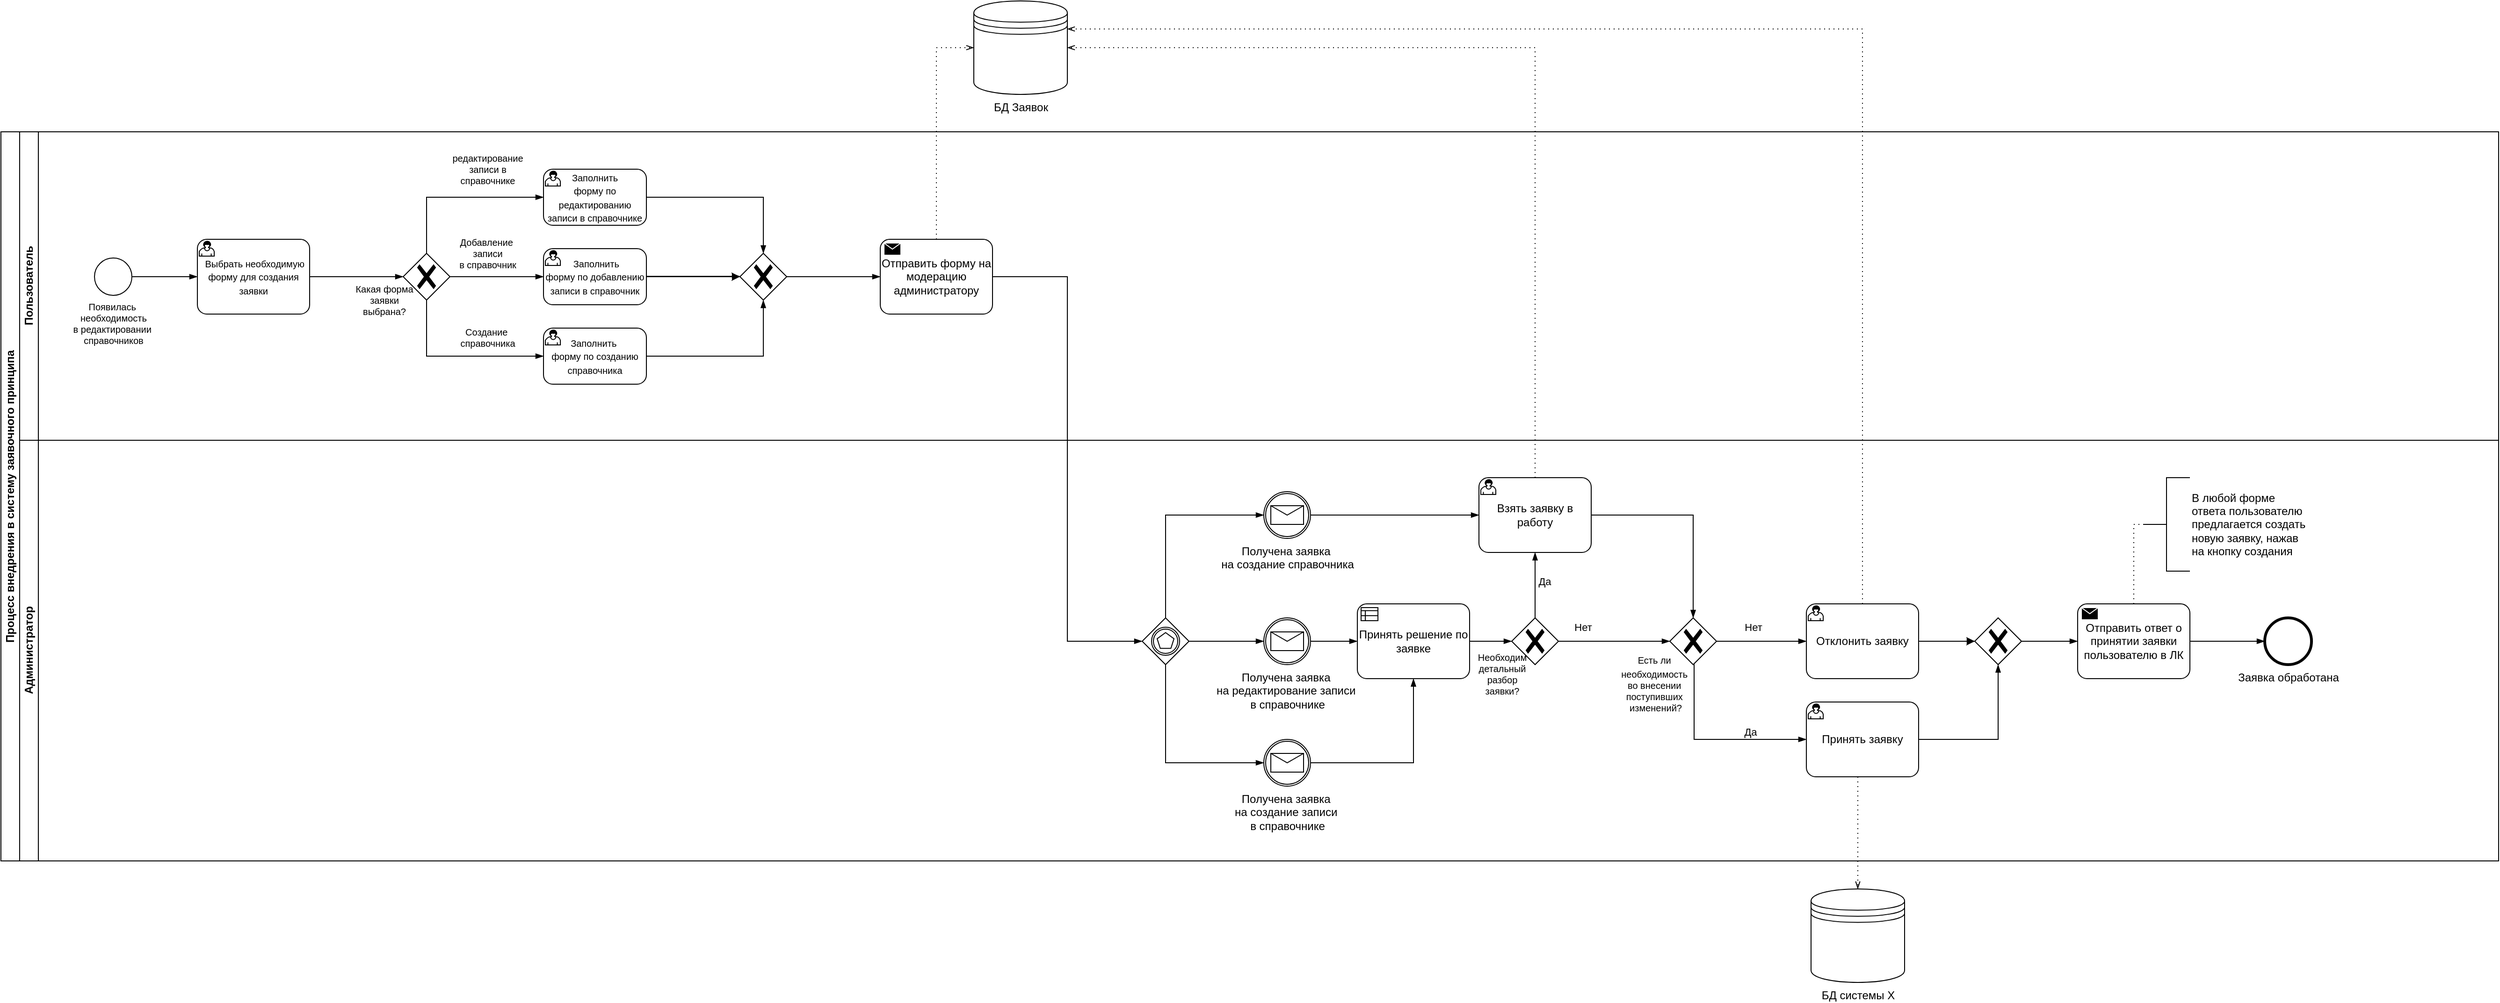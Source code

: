 <mxfile version="24.7.12">
  <diagram name="Страница — 1" id="1qv4vFxmNp9FjW8guF_z">
    <mxGraphModel dx="1481" dy="1618" grid="1" gridSize="10" guides="1" tooltips="1" connect="1" arrows="1" fold="1" page="1" pageScale="1" pageWidth="1169" pageHeight="827" math="0" shadow="0">
      <root>
        <mxCell id="0" />
        <mxCell id="1" parent="0" />
        <mxCell id="p0GBYBw1AZXwjJskAA-A-25" value="Процесс внедрения в систему заявочного принципа" style="swimlane;html=1;childLayout=stackLayout;resizeParent=1;resizeParentMax=0;horizontal=0;startSize=20;horizontalStack=0;whiteSpace=wrap;" parent="1" vertex="1">
          <mxGeometry x="20" y="30" width="2670" height="780" as="geometry" />
        </mxCell>
        <mxCell id="p0GBYBw1AZXwjJskAA-A-26" value="Пользователь" style="swimlane;html=1;startSize=20;horizontal=0;" parent="p0GBYBw1AZXwjJskAA-A-25" vertex="1">
          <mxGeometry x="20" width="2650" height="330" as="geometry" />
        </mxCell>
        <mxCell id="p0GBYBw1AZXwjJskAA-A-30" value="&lt;font style=&quot;font-size: 10px;&quot;&gt;Появилась&amp;nbsp;&lt;/font&gt;&lt;div style=&quot;font-size: 10px;&quot;&gt;&lt;font style=&quot;font-size: 10px;&quot;&gt;необходимость&lt;br style=&quot;font-size: 10px;&quot;&gt;в редактировании&amp;nbsp;&lt;/font&gt;&lt;/div&gt;&lt;div style=&quot;font-size: 10px;&quot;&gt;&lt;font style=&quot;font-size: 10px;&quot;&gt;справочников&lt;/font&gt;&lt;/div&gt;" style="points=[[0.145,0.145,0],[0.5,0,0],[0.855,0.145,0],[1,0.5,0],[0.855,0.855,0],[0.5,1,0],[0.145,0.855,0],[0,0.5,0]];shape=mxgraph.bpmn.event;html=1;verticalLabelPosition=bottom;labelBackgroundColor=#ffffff;verticalAlign=top;align=center;perimeter=ellipsePerimeter;outlineConnect=0;aspect=fixed;outline=standard;symbol=general;fontSize=10;" parent="p0GBYBw1AZXwjJskAA-A-26" vertex="1">
          <mxGeometry x="80" y="135" width="40" height="40" as="geometry" />
        </mxCell>
        <mxCell id="p0GBYBw1AZXwjJskAA-A-43" value="" style="edgeStyle=elbowEdgeStyle;fontSize=12;html=1;endArrow=blockThin;endFill=1;rounded=0;exitX=1;exitY=0.5;exitDx=0;exitDy=0;exitPerimeter=0;entryX=0;entryY=0.5;entryDx=0;entryDy=0;entryPerimeter=0;" parent="p0GBYBw1AZXwjJskAA-A-26" source="p0GBYBw1AZXwjJskAA-A-30" target="p0GBYBw1AZXwjJskAA-A-64" edge="1">
          <mxGeometry width="160" relative="1" as="geometry">
            <mxPoint x="170" y="170" as="sourcePoint" />
            <mxPoint x="190" y="155" as="targetPoint" />
          </mxGeometry>
        </mxCell>
        <mxCell id="p0GBYBw1AZXwjJskAA-A-44" value="" style="points=[[0.25,0.25,0],[0.5,0,0],[0.75,0.25,0],[1,0.5,0],[0.75,0.75,0],[0.5,1,0],[0.25,0.75,0],[0,0.5,0]];shape=mxgraph.bpmn.gateway2;html=1;verticalLabelPosition=bottom;labelBackgroundColor=#ffffff;verticalAlign=top;align=center;perimeter=rhombusPerimeter;outlineConnect=0;outline=none;symbol=none;gwType=exclusive;" parent="p0GBYBw1AZXwjJskAA-A-26" vertex="1">
          <mxGeometry x="410" y="130" width="50" height="50" as="geometry" />
        </mxCell>
        <mxCell id="p0GBYBw1AZXwjJskAA-A-45" value="" style="edgeStyle=elbowEdgeStyle;fontSize=12;html=1;endArrow=blockThin;endFill=1;rounded=0;exitX=1;exitY=0.5;exitDx=0;exitDy=0;exitPerimeter=0;entryX=0;entryY=0.5;entryDx=0;entryDy=0;entryPerimeter=0;" parent="p0GBYBw1AZXwjJskAA-A-26" source="p0GBYBw1AZXwjJskAA-A-64" target="p0GBYBw1AZXwjJskAA-A-44" edge="1">
          <mxGeometry width="160" relative="1" as="geometry">
            <mxPoint x="310" y="155" as="sourcePoint" />
            <mxPoint x="500" y="170" as="targetPoint" />
          </mxGeometry>
        </mxCell>
        <mxCell id="p0GBYBw1AZXwjJskAA-A-51" value="" style="edgeStyle=elbowEdgeStyle;fontSize=12;html=1;endArrow=blockThin;endFill=1;rounded=0;exitX=0.5;exitY=0;exitDx=0;exitDy=0;exitPerimeter=0;entryX=0;entryY=0.5;entryDx=0;entryDy=0;entryPerimeter=0;fillColor=#f5f5f5;strokeColor=#000000;" parent="p0GBYBw1AZXwjJskAA-A-26" source="p0GBYBw1AZXwjJskAA-A-44" edge="1">
          <mxGeometry width="160" relative="1" as="geometry">
            <mxPoint x="450" y="115" as="sourcePoint" />
            <mxPoint x="560" y="70" as="targetPoint" />
            <Array as="points">
              <mxPoint x="435" y="100" />
            </Array>
          </mxGeometry>
        </mxCell>
        <mxCell id="p0GBYBw1AZXwjJskAA-A-54" value="&lt;font style=&quot;font-size: 10px;&quot;&gt;редактирование&lt;/font&gt;&lt;div style=&quot;font-size: 10px;&quot;&gt;&lt;font style=&quot;font-size: 10px;&quot;&gt;записи в&lt;br&gt;&lt;/font&gt;&lt;div style=&quot;&quot;&gt;&lt;font style=&quot;font-size: 10px;&quot;&gt;справочнике&lt;/font&gt;&lt;/div&gt;&lt;/div&gt;" style="edgeLabel;html=1;align=center;verticalAlign=middle;resizable=0;points=[];fontSize=11;" parent="p0GBYBw1AZXwjJskAA-A-51" vertex="1" connectable="0">
          <mxGeometry x="-0.026" y="2" relative="1" as="geometry">
            <mxPoint x="35" y="-28" as="offset" />
          </mxGeometry>
        </mxCell>
        <mxCell id="p0GBYBw1AZXwjJskAA-A-52" value="" style="edgeStyle=elbowEdgeStyle;fontSize=12;html=1;endArrow=blockThin;endFill=1;rounded=0;exitX=0.5;exitY=1;exitDx=0;exitDy=0;exitPerimeter=0;entryX=0;entryY=0.5;entryDx=0;entryDy=0;entryPerimeter=0;" parent="p0GBYBw1AZXwjJskAA-A-26" source="p0GBYBw1AZXwjJskAA-A-44" target="p0GBYBw1AZXwjJskAA-A-67" edge="1">
          <mxGeometry width="160" relative="1" as="geometry">
            <mxPoint x="435" y="300" as="sourcePoint" />
            <mxPoint x="560" y="240" as="targetPoint" />
            <Array as="points">
              <mxPoint x="435" y="270" />
            </Array>
          </mxGeometry>
        </mxCell>
        <mxCell id="p0GBYBw1AZXwjJskAA-A-56" value="&lt;font style=&quot;font-size: 10px;&quot;&gt;Создание&amp;nbsp;&lt;/font&gt;&lt;div style=&quot;font-size: 10px;&quot;&gt;&lt;font style=&quot;font-size: 10px;&quot;&gt;справочника&lt;/font&gt;&lt;/div&gt;" style="edgeLabel;html=1;align=center;verticalAlign=middle;resizable=0;points=[];" parent="p0GBYBw1AZXwjJskAA-A-52" vertex="1" connectable="0">
          <mxGeometry x="0.088" y="2" relative="1" as="geometry">
            <mxPoint x="24" y="-18" as="offset" />
          </mxGeometry>
        </mxCell>
        <mxCell id="p0GBYBw1AZXwjJskAA-A-61" style="edgeStyle=none;rounded=0;orthogonalLoop=1;jettySize=auto;html=1;exitX=0.75;exitY=0;exitDx=0;exitDy=0;exitPerimeter=0;" parent="p0GBYBw1AZXwjJskAA-A-26" edge="1">
          <mxGeometry relative="1" as="geometry">
            <mxPoint x="642.5" y="210" as="sourcePoint" />
            <mxPoint x="642.5" y="210" as="targetPoint" />
          </mxGeometry>
        </mxCell>
        <mxCell id="p0GBYBw1AZXwjJskAA-A-49" value="" style="edgeStyle=elbowEdgeStyle;fontSize=12;html=1;endArrow=blockThin;endFill=1;rounded=0;exitX=1;exitY=0.5;exitDx=0;exitDy=0;exitPerimeter=0;entryX=0;entryY=0.5;entryDx=0;entryDy=0;entryPerimeter=0;" parent="p0GBYBw1AZXwjJskAA-A-26" source="p0GBYBw1AZXwjJskAA-A-44" target="p0GBYBw1AZXwjJskAA-A-66" edge="1">
          <mxGeometry width="160" relative="1" as="geometry">
            <mxPoint x="480" y="154.72" as="sourcePoint" />
            <mxPoint x="560" y="155" as="targetPoint" />
          </mxGeometry>
        </mxCell>
        <mxCell id="p0GBYBw1AZXwjJskAA-A-55" value="&lt;font style=&quot;font-size: 10px;&quot;&gt;Добавление&amp;nbsp;&lt;/font&gt;&lt;div style=&quot;font-size: 10px;&quot;&gt;&lt;font style=&quot;font-size: 10px;&quot;&gt;записи&lt;/font&gt;&lt;div&gt;&lt;font style=&quot;font-size: 10px;&quot;&gt;в справочник&lt;/font&gt;&lt;/div&gt;&lt;/div&gt;" style="edgeLabel;html=1;align=center;verticalAlign=middle;resizable=0;points=[];" parent="p0GBYBw1AZXwjJskAA-A-49" vertex="1" connectable="0">
          <mxGeometry x="-0.316" relative="1" as="geometry">
            <mxPoint x="6" y="-25" as="offset" />
          </mxGeometry>
        </mxCell>
        <mxCell id="p0GBYBw1AZXwjJskAA-A-64" value="&lt;span style=&quot;font-size: 10px;&quot;&gt;&amp;nbsp;Выбрать необходимую форму для создания заявки&lt;/span&gt;" style="points=[[0.25,0,0],[0.5,0,0],[0.75,0,0],[1,0.25,0],[1,0.5,0],[1,0.75,0],[0.75,1,0],[0.5,1,0],[0.25,1,0],[0,0.75,0],[0,0.5,0],[0,0.25,0]];shape=mxgraph.bpmn.task;whiteSpace=wrap;rectStyle=rounded;size=10;html=1;container=1;expand=0;collapsible=0;taskMarker=user;" parent="p0GBYBw1AZXwjJskAA-A-26" vertex="1">
          <mxGeometry x="190" y="115" width="120" height="80" as="geometry" />
        </mxCell>
        <mxCell id="p0GBYBw1AZXwjJskAA-A-65" value="&lt;span style=&quot;font-size: 10px;&quot;&gt;&amp;nbsp;Заполнить&amp;nbsp;&lt;/span&gt;&lt;div&gt;&lt;span style=&quot;font-size: 10px; background-color: initial;&quot;&gt;форму по редактированию записи в справочнике&lt;/span&gt;&lt;/div&gt;" style="points=[[0.25,0,0],[0.5,0,0],[0.75,0,0],[1,0.25,0],[1,0.5,0],[1,0.75,0],[0.75,1,0],[0.5,1,0],[0.25,1,0],[0,0.75,0],[0,0.5,0],[0,0.25,0]];shape=mxgraph.bpmn.task;whiteSpace=wrap;rectStyle=rounded;size=10;html=1;container=1;expand=0;collapsible=0;taskMarker=user;" parent="p0GBYBw1AZXwjJskAA-A-26" vertex="1">
          <mxGeometry x="560" y="40" width="110" height="60" as="geometry" />
        </mxCell>
        <mxCell id="p0GBYBw1AZXwjJskAA-A-67" value="&lt;span style=&quot;font-size: 10px;&quot;&gt;Заполнить&amp;nbsp;&lt;/span&gt;&lt;div&gt;&lt;span style=&quot;font-size: 10px;&quot;&gt;форму&amp;nbsp;&lt;/span&gt;&lt;span style=&quot;font-size: 10px; background-color: initial;&quot;&gt;по созданию справочника&lt;/span&gt;&lt;/div&gt;" style="points=[[0.25,0,0],[0.5,0,0],[0.75,0,0],[1,0.25,0],[1,0.5,0],[1,0.75,0],[0.75,1,0],[0.5,1,0],[0.25,1,0],[0,0.75,0],[0,0.5,0],[0,0.25,0]];shape=mxgraph.bpmn.task;whiteSpace=wrap;rectStyle=rounded;size=10;html=1;container=1;expand=0;collapsible=0;taskMarker=user;" parent="p0GBYBw1AZXwjJskAA-A-26" vertex="1">
          <mxGeometry x="560" y="210" width="110" height="60" as="geometry" />
        </mxCell>
        <mxCell id="p0GBYBw1AZXwjJskAA-A-73" value="" style="edgeStyle=none;rounded=0;orthogonalLoop=1;jettySize=auto;html=1;exitX=1;exitY=0.5;exitDx=0;exitDy=0;exitPerimeter=0;entryX=0;entryY=0.5;entryDx=0;entryDy=0;entryPerimeter=0;" parent="p0GBYBw1AZXwjJskAA-A-26" source="p0GBYBw1AZXwjJskAA-A-66" target="p0GBYBw1AZXwjJskAA-A-68" edge="1">
          <mxGeometry relative="1" as="geometry" />
        </mxCell>
        <mxCell id="p0GBYBw1AZXwjJskAA-A-66" value="&lt;span style=&quot;font-size: 10px;&quot;&gt;&amp;nbsp; Заполнить&amp;nbsp;&lt;/span&gt;&lt;div&gt;&lt;span style=&quot;font-size: 10px;&quot;&gt;форму по добавлению записи в справочник&lt;/span&gt;&lt;/div&gt;" style="points=[[0.25,0,0],[0.5,0,0],[0.75,0,0],[1,0.25,0],[1,0.5,0],[1,0.75,0],[0.75,1,0],[0.5,1,0],[0.25,1,0],[0,0.75,0],[0,0.5,0],[0,0.25,0]];shape=mxgraph.bpmn.task;whiteSpace=wrap;rectStyle=rounded;size=10;html=1;container=1;expand=0;collapsible=0;taskMarker=user;" parent="p0GBYBw1AZXwjJskAA-A-26" vertex="1">
          <mxGeometry x="560" y="125" width="110" height="60" as="geometry" />
        </mxCell>
        <mxCell id="p0GBYBw1AZXwjJskAA-A-68" value="" style="points=[[0.25,0.25,0],[0.5,0,0],[0.75,0.25,0],[1,0.5,0],[0.75,0.75,0],[0.5,1,0],[0.25,0.75,0],[0,0.5,0]];shape=mxgraph.bpmn.gateway2;html=1;verticalLabelPosition=bottom;labelBackgroundColor=#ffffff;verticalAlign=top;align=center;perimeter=rhombusPerimeter;outlineConnect=0;outline=none;symbol=none;gwType=exclusive;" parent="p0GBYBw1AZXwjJskAA-A-26" vertex="1">
          <mxGeometry x="770" y="130" width="50" height="50" as="geometry" />
        </mxCell>
        <mxCell id="p0GBYBw1AZXwjJskAA-A-69" value="" style="edgeStyle=elbowEdgeStyle;fontSize=12;html=1;endArrow=blockThin;endFill=1;rounded=0;exitX=1;exitY=0.5;exitDx=0;exitDy=0;exitPerimeter=0;entryX=0.5;entryY=1;entryDx=0;entryDy=0;entryPerimeter=0;fillColor=#f5f5f5;strokeColor=#000000;" parent="p0GBYBw1AZXwjJskAA-A-26" source="p0GBYBw1AZXwjJskAA-A-67" target="p0GBYBw1AZXwjJskAA-A-68" edge="1">
          <mxGeometry width="160" relative="1" as="geometry">
            <mxPoint x="670" y="245" as="sourcePoint" />
            <mxPoint x="795" y="185" as="targetPoint" />
            <Array as="points">
              <mxPoint x="795" y="210" />
            </Array>
          </mxGeometry>
        </mxCell>
        <mxCell id="p0GBYBw1AZXwjJskAA-A-71" value="" style="edgeStyle=elbowEdgeStyle;fontSize=12;html=1;endArrow=blockThin;endFill=1;rounded=0;exitX=1;exitY=0.5;exitDx=0;exitDy=0;exitPerimeter=0;entryX=0;entryY=0.5;entryDx=0;entryDy=0;entryPerimeter=0;" parent="p0GBYBw1AZXwjJskAA-A-26" edge="1">
          <mxGeometry width="160" relative="1" as="geometry">
            <mxPoint x="670" y="154.63" as="sourcePoint" />
            <mxPoint x="770" y="154.63" as="targetPoint" />
          </mxGeometry>
        </mxCell>
        <mxCell id="p0GBYBw1AZXwjJskAA-A-74" value="" style="edgeStyle=elbowEdgeStyle;fontSize=12;html=1;endArrow=blockThin;endFill=1;rounded=0;exitX=1;exitY=0.5;exitDx=0;exitDy=0;exitPerimeter=0;entryX=0.5;entryY=0;entryDx=0;entryDy=0;entryPerimeter=0;fillColor=#f5f5f5;strokeColor=#000000;" parent="p0GBYBw1AZXwjJskAA-A-26" source="p0GBYBw1AZXwjJskAA-A-65" target="p0GBYBw1AZXwjJskAA-A-68" edge="1">
          <mxGeometry width="160" relative="1" as="geometry">
            <mxPoint x="670" y="115" as="sourcePoint" />
            <mxPoint x="795" y="55" as="targetPoint" />
            <Array as="points">
              <mxPoint x="795" y="85" />
            </Array>
          </mxGeometry>
        </mxCell>
        <mxCell id="p0GBYBw1AZXwjJskAA-A-75" value="Отправить форму на модерацию администратору" style="points=[[0.25,0,0],[0.5,0,0],[0.75,0,0],[1,0.25,0],[1,0.5,0],[1,0.75,0],[0.75,1,0],[0.5,1,0],[0.25,1,0],[0,0.75,0],[0,0.5,0],[0,0.25,0]];shape=mxgraph.bpmn.task;whiteSpace=wrap;rectStyle=rounded;size=10;html=1;container=1;expand=0;collapsible=0;taskMarker=send;" parent="p0GBYBw1AZXwjJskAA-A-26" vertex="1">
          <mxGeometry x="920" y="115" width="120" height="80" as="geometry" />
        </mxCell>
        <mxCell id="p0GBYBw1AZXwjJskAA-A-76" value="" style="edgeStyle=elbowEdgeStyle;fontSize=12;html=1;endArrow=blockThin;endFill=1;rounded=0;exitX=1;exitY=0.5;exitDx=0;exitDy=0;exitPerimeter=0;entryX=0;entryY=0.5;entryDx=0;entryDy=0;entryPerimeter=0;" parent="p0GBYBw1AZXwjJskAA-A-26" source="p0GBYBw1AZXwjJskAA-A-68" target="p0GBYBw1AZXwjJskAA-A-75" edge="1">
          <mxGeometry width="160" relative="1" as="geometry">
            <mxPoint x="820" y="154.63" as="sourcePoint" />
            <mxPoint x="920" y="154.63" as="targetPoint" />
          </mxGeometry>
        </mxCell>
        <mxCell id="EYE6h6jt7aNcyirHuhzn-65" value="Какая форма заявки выбрана?" style="text;html=1;strokeColor=none;fillColor=none;align=center;verticalAlign=middle;whiteSpace=wrap;rounded=0;fontSize=10;" parent="p0GBYBw1AZXwjJskAA-A-26" vertex="1">
          <mxGeometry x="350" y="165" width="80" height="30" as="geometry" />
        </mxCell>
        <mxCell id="p0GBYBw1AZXwjJskAA-A-78" value="" style="edgeStyle=elbowEdgeStyle;fontSize=12;html=1;endArrow=blockThin;endFill=1;rounded=0;exitX=1;exitY=0.5;exitDx=0;exitDy=0;exitPerimeter=0;curved=0;" parent="p0GBYBw1AZXwjJskAA-A-25" source="p0GBYBw1AZXwjJskAA-A-75" target="EYE6h6jt7aNcyirHuhzn-10" edge="1">
          <mxGeometry width="160" relative="1" as="geometry">
            <mxPoint x="1030" y="290" as="sourcePoint" />
            <mxPoint x="1110" y="530" as="targetPoint" />
          </mxGeometry>
        </mxCell>
        <mxCell id="p0GBYBw1AZXwjJskAA-A-28" value="Администратор" style="swimlane;html=1;startSize=20;horizontal=0;" parent="p0GBYBw1AZXwjJskAA-A-25" vertex="1">
          <mxGeometry x="20" y="330" width="2650" height="450" as="geometry" />
        </mxCell>
        <mxCell id="EYE6h6jt7aNcyirHuhzn-10" value="" style="points=[[0.25,0.25,0],[0.5,0,0],[0.75,0.25,0],[1,0.5,0],[0.75,0.75,0],[0.5,1,0],[0.25,0.75,0],[0,0.5,0]];shape=mxgraph.bpmn.gateway2;html=1;verticalLabelPosition=bottom;labelBackgroundColor=#ffffff;verticalAlign=top;align=center;perimeter=rhombusPerimeter;outlineConnect=0;outline=catching;symbol=multiple;" parent="p0GBYBw1AZXwjJskAA-A-28" vertex="1">
          <mxGeometry x="1200" y="190" width="50" height="50" as="geometry" />
        </mxCell>
        <mxCell id="EYE6h6jt7aNcyirHuhzn-18" value="Получена заявка&amp;nbsp;&lt;div&gt;на создание справочника&lt;/div&gt;" style="points=[[0.145,0.145,0],[0.5,0,0],[0.855,0.145,0],[1,0.5,0],[0.855,0.855,0],[0.5,1,0],[0.145,0.855,0],[0,0.5,0]];shape=mxgraph.bpmn.event;html=1;verticalLabelPosition=bottom;labelBackgroundColor=#ffffff;verticalAlign=top;align=center;perimeter=ellipsePerimeter;outlineConnect=0;aspect=fixed;outline=catching;symbol=message;" parent="p0GBYBw1AZXwjJskAA-A-28" vertex="1">
          <mxGeometry x="1330" y="55" width="50" height="50" as="geometry" />
        </mxCell>
        <mxCell id="EYE6h6jt7aNcyirHuhzn-17" value="Получена заявка&amp;nbsp;&lt;div&gt;на редактирование записи&amp;nbsp;&lt;/div&gt;&lt;div&gt;в справочнике&lt;/div&gt;" style="points=[[0.145,0.145,0],[0.5,0,0],[0.855,0.145,0],[1,0.5,0],[0.855,0.855,0],[0.5,1,0],[0.145,0.855,0],[0,0.5,0]];shape=mxgraph.bpmn.event;html=1;verticalLabelPosition=bottom;labelBackgroundColor=#ffffff;verticalAlign=top;align=center;perimeter=ellipsePerimeter;outlineConnect=0;aspect=fixed;outline=catching;symbol=message;" parent="p0GBYBw1AZXwjJskAA-A-28" vertex="1">
          <mxGeometry x="1330" y="190" width="50" height="50" as="geometry" />
        </mxCell>
        <mxCell id="EYE6h6jt7aNcyirHuhzn-16" value="Получена заявка&amp;nbsp;&lt;div&gt;на создание записи&amp;nbsp;&lt;/div&gt;&lt;div&gt;в справочнике&lt;/div&gt;" style="points=[[0.145,0.145,0],[0.5,0,0],[0.855,0.145,0],[1,0.5,0],[0.855,0.855,0],[0.5,1,0],[0.145,0.855,0],[0,0.5,0]];shape=mxgraph.bpmn.event;html=1;verticalLabelPosition=bottom;labelBackgroundColor=#ffffff;verticalAlign=top;align=center;perimeter=ellipsePerimeter;outlineConnect=0;aspect=fixed;outline=catching;symbol=message;" parent="p0GBYBw1AZXwjJskAA-A-28" vertex="1">
          <mxGeometry x="1330" y="320" width="50" height="50" as="geometry" />
        </mxCell>
        <mxCell id="EYE6h6jt7aNcyirHuhzn-14" value="" style="edgeStyle=elbowEdgeStyle;fontSize=12;html=1;endArrow=blockThin;endFill=1;rounded=0;exitX=1;exitY=0.5;exitDx=0;exitDy=0;exitPerimeter=0;entryX=0;entryY=0.5;entryDx=0;entryDy=0;entryPerimeter=0;" parent="p0GBYBw1AZXwjJskAA-A-28" source="EYE6h6jt7aNcyirHuhzn-10" target="EYE6h6jt7aNcyirHuhzn-17" edge="1">
          <mxGeometry width="160" relative="1" as="geometry">
            <mxPoint x="1420" y="160" as="sourcePoint" />
            <mxPoint x="1580" y="160" as="targetPoint" />
          </mxGeometry>
        </mxCell>
        <mxCell id="EYE6h6jt7aNcyirHuhzn-15" value="" style="edgeStyle=elbowEdgeStyle;fontSize=12;html=1;endArrow=blockThin;endFill=1;rounded=0;exitX=0.5;exitY=0;exitDx=0;exitDy=0;exitPerimeter=0;entryX=0;entryY=0.5;entryDx=0;entryDy=0;entryPerimeter=0;" parent="p0GBYBw1AZXwjJskAA-A-28" source="EYE6h6jt7aNcyirHuhzn-10" target="EYE6h6jt7aNcyirHuhzn-18" edge="1">
          <mxGeometry width="160" relative="1" as="geometry">
            <mxPoint x="1400" y="60" as="sourcePoint" />
            <mxPoint x="1560" y="60" as="targetPoint" />
            <Array as="points">
              <mxPoint x="1225" y="170" />
            </Array>
          </mxGeometry>
        </mxCell>
        <mxCell id="EYE6h6jt7aNcyirHuhzn-13" value="" style="edgeStyle=elbowEdgeStyle;fontSize=12;html=1;endArrow=blockThin;endFill=1;rounded=0;exitX=0.5;exitY=1;exitDx=0;exitDy=0;exitPerimeter=0;entryX=0;entryY=0.5;entryDx=0;entryDy=0;entryPerimeter=0;" parent="p0GBYBw1AZXwjJskAA-A-28" source="EYE6h6jt7aNcyirHuhzn-10" target="EYE6h6jt7aNcyirHuhzn-16" edge="1">
          <mxGeometry width="160" relative="1" as="geometry">
            <mxPoint x="1380" y="40" as="sourcePoint" />
            <mxPoint x="1540" y="40" as="targetPoint" />
            <Array as="points">
              <mxPoint x="1225" y="260" />
            </Array>
          </mxGeometry>
        </mxCell>
        <mxCell id="EYE6h6jt7aNcyirHuhzn-24" value="" style="edgeStyle=elbowEdgeStyle;fontSize=12;html=1;endArrow=blockThin;endFill=1;rounded=0;exitX=1;exitY=0.5;exitDx=0;exitDy=0;exitPerimeter=0;entryX=0;entryY=0.5;entryDx=0;entryDy=0;entryPerimeter=0;" parent="p0GBYBw1AZXwjJskAA-A-28" source="EYE6h6jt7aNcyirHuhzn-18" edge="1">
          <mxGeometry width="160" relative="1" as="geometry">
            <mxPoint x="1260" y="295" as="sourcePoint" />
            <mxPoint x="1560" y="80" as="targetPoint" />
          </mxGeometry>
        </mxCell>
        <mxCell id="EYE6h6jt7aNcyirHuhzn-40" value="&lt;div&gt;&lt;br&gt;&lt;/div&gt;" style="points=[[0.25,0.25,0],[0.5,0,0],[0.75,0.25,0],[1,0.5,0],[0.75,0.75,0],[0.5,1,0],[0.25,0.75,0],[0,0.5,0]];shape=mxgraph.bpmn.gateway2;html=1;verticalLabelPosition=bottom;labelBackgroundColor=#ffffff;verticalAlign=top;align=center;perimeter=rhombusPerimeter;outlineConnect=0;outline=none;symbol=none;gwType=exclusive;" parent="p0GBYBw1AZXwjJskAA-A-28" vertex="1">
          <mxGeometry x="1764" y="190" width="50" height="50" as="geometry" />
        </mxCell>
        <mxCell id="EYE6h6jt7aNcyirHuhzn-47" value="" style="points=[[0.25,0.25,0],[0.5,0,0],[0.75,0.25,0],[1,0.5,0],[0.75,0.75,0],[0.5,1,0],[0.25,0.75,0],[0,0.5,0]];shape=mxgraph.bpmn.gateway2;html=1;verticalLabelPosition=bottom;labelBackgroundColor=#ffffff;verticalAlign=top;align=center;perimeter=rhombusPerimeter;outlineConnect=0;outline=none;symbol=none;gwType=exclusive;" parent="p0GBYBw1AZXwjJskAA-A-28" vertex="1">
          <mxGeometry x="1595" y="190.0" width="50" height="50" as="geometry" />
        </mxCell>
        <mxCell id="EYE6h6jt7aNcyirHuhzn-52" value="" style="edgeStyle=elbowEdgeStyle;fontSize=12;html=1;endArrow=blockThin;endFill=1;rounded=0;exitX=1;exitY=0.5;exitDx=0;exitDy=0;exitPerimeter=0;entryX=0;entryY=0.5;entryDx=0;entryDy=0;entryPerimeter=0;" parent="p0GBYBw1AZXwjJskAA-A-28" source="EYE6h6jt7aNcyirHuhzn-124" target="EYE6h6jt7aNcyirHuhzn-47" edge="1">
          <mxGeometry width="160" relative="1" as="geometry">
            <mxPoint x="1550" y="215" as="sourcePoint" />
            <mxPoint x="1620" y="370" as="targetPoint" />
          </mxGeometry>
        </mxCell>
        <mxCell id="EYE6h6jt7aNcyirHuhzn-55" value="" style="edgeStyle=elbowEdgeStyle;fontSize=12;html=1;endArrow=blockThin;endFill=1;rounded=0;exitX=1;exitY=0.5;exitDx=0;exitDy=0;exitPerimeter=0;entryX=0;entryY=0.5;entryDx=0;entryDy=0;entryPerimeter=0;" parent="p0GBYBw1AZXwjJskAA-A-28" source="EYE6h6jt7aNcyirHuhzn-17" target="EYE6h6jt7aNcyirHuhzn-124" edge="1">
          <mxGeometry width="160" relative="1" as="geometry">
            <mxPoint x="1440" y="330" as="sourcePoint" />
            <mxPoint x="1430" y="215" as="targetPoint" />
          </mxGeometry>
        </mxCell>
        <mxCell id="EYE6h6jt7aNcyirHuhzn-58" value="" style="edgeStyle=elbowEdgeStyle;fontSize=12;html=1;endArrow=blockThin;endFill=1;rounded=0;exitX=1;exitY=0.5;exitDx=0;exitDy=0;exitPerimeter=0;entryX=0.5;entryY=1;entryDx=0;entryDy=0;entryPerimeter=0;" parent="p0GBYBw1AZXwjJskAA-A-28" source="EYE6h6jt7aNcyirHuhzn-16" target="EYE6h6jt7aNcyirHuhzn-124" edge="1">
          <mxGeometry width="160" relative="1" as="geometry">
            <mxPoint x="1380" y="405" as="sourcePoint" />
            <mxPoint x="1490" y="255" as="targetPoint" />
            <Array as="points">
              <mxPoint x="1490" y="330" />
            </Array>
          </mxGeometry>
        </mxCell>
        <mxCell id="EYE6h6jt7aNcyirHuhzn-62" value="Необходим детальный разбор заявки?" style="text;html=1;strokeColor=none;fillColor=none;align=center;verticalAlign=middle;whiteSpace=wrap;rounded=0;fontSize=10;" parent="p0GBYBw1AZXwjJskAA-A-28" vertex="1">
          <mxGeometry x="1550" y="230" width="70" height="40" as="geometry" />
        </mxCell>
        <mxCell id="EYE6h6jt7aNcyirHuhzn-78" value="Отправить ответ о принятии заявки пользователю в ЛК" style="points=[[0.25,0,0],[0.5,0,0],[0.75,0,0],[1,0.25,0],[1,0.5,0],[1,0.75,0],[0.75,1,0],[0.5,1,0],[0.25,1,0],[0,0.75,0],[0,0.5,0],[0,0.25,0]];shape=mxgraph.bpmn.task;whiteSpace=wrap;rectStyle=rounded;size=10;html=1;container=1;expand=0;collapsible=0;taskMarker=send;" parent="p0GBYBw1AZXwjJskAA-A-28" vertex="1">
          <mxGeometry x="2200" y="175" width="120" height="80" as="geometry" />
        </mxCell>
        <mxCell id="EYE6h6jt7aNcyirHuhzn-82" value="" style="edgeStyle=elbowEdgeStyle;fontSize=12;html=1;endArrow=blockThin;endFill=1;rounded=0;exitX=1;exitY=0.5;exitDx=0;exitDy=0;exitPerimeter=0;entryX=0.5;entryY=0;entryDx=0;entryDy=0;entryPerimeter=0;" parent="p0GBYBw1AZXwjJskAA-A-28" target="EYE6h6jt7aNcyirHuhzn-40" edge="1">
          <mxGeometry width="160" relative="1" as="geometry">
            <mxPoint x="1680" y="80" as="sourcePoint" />
            <mxPoint x="1850" y="130" as="targetPoint" />
            <Array as="points">
              <mxPoint x="1789" y="100" />
            </Array>
          </mxGeometry>
        </mxCell>
        <mxCell id="EYE6h6jt7aNcyirHuhzn-83" value="" style="edgeStyle=elbowEdgeStyle;fontSize=12;html=1;endArrow=blockThin;endFill=1;rounded=0;exitX=1;exitY=0.5;exitDx=0;exitDy=0;exitPerimeter=0;entryX=0;entryY=0.5;entryDx=0;entryDy=0;entryPerimeter=0;" parent="p0GBYBw1AZXwjJskAA-A-28" source="EYE6h6jt7aNcyirHuhzn-47" target="EYE6h6jt7aNcyirHuhzn-40" edge="1">
          <mxGeometry width="160" relative="1" as="geometry">
            <mxPoint x="1690" y="170" as="sourcePoint" />
            <mxPoint x="1850" y="170" as="targetPoint" />
          </mxGeometry>
        </mxCell>
        <mxCell id="EYE6h6jt7aNcyirHuhzn-86" value="Нет" style="edgeLabel;html=1;align=center;verticalAlign=middle;resizable=0;points=[];" parent="EYE6h6jt7aNcyirHuhzn-83" vertex="1" connectable="0">
          <mxGeometry x="-0.267" y="2" relative="1" as="geometry">
            <mxPoint x="-18" y="-13" as="offset" />
          </mxGeometry>
        </mxCell>
        <mxCell id="EYE6h6jt7aNcyirHuhzn-84" value="" style="edgeStyle=elbowEdgeStyle;fontSize=12;html=1;endArrow=blockThin;endFill=1;rounded=0;exitX=0.5;exitY=1;exitDx=0;exitDy=0;exitPerimeter=0;entryX=0;entryY=0.5;entryDx=0;entryDy=0;entryPerimeter=0;" parent="p0GBYBw1AZXwjJskAA-A-28" source="EYE6h6jt7aNcyirHuhzn-40" target="EYE6h6jt7aNcyirHuhzn-119" edge="1">
          <mxGeometry width="160" relative="1" as="geometry">
            <mxPoint x="1785" y="320" as="sourcePoint" />
            <mxPoint x="1905" y="320" as="targetPoint" />
            <Array as="points">
              <mxPoint x="1790" y="280" />
            </Array>
          </mxGeometry>
        </mxCell>
        <mxCell id="EYE6h6jt7aNcyirHuhzn-94" value="Да" style="edgeLabel;html=1;align=center;verticalAlign=middle;resizable=0;points=[];" parent="EYE6h6jt7aNcyirHuhzn-84" vertex="1" connectable="0">
          <mxGeometry x="-0.617" relative="1" as="geometry">
            <mxPoint x="60" y="34" as="offset" />
          </mxGeometry>
        </mxCell>
        <mxCell id="EYE6h6jt7aNcyirHuhzn-88" value="&lt;font style=&quot;text-wrap: nowrap; font-size: 10px;&quot;&gt;Есть ли&amp;nbsp;&lt;/font&gt;&lt;div style=&quot;text-wrap: nowrap;&quot;&gt;&lt;font style=&quot;font-size: 10px;&quot;&gt;необходимость&amp;nbsp;&lt;/font&gt;&lt;div style=&quot;font-size: 10px;&quot;&gt;во внесении&amp;nbsp;&lt;div&gt;поступивших&amp;nbsp;&lt;/div&gt;&lt;div&gt;изменений?&lt;/div&gt;&lt;/div&gt;&lt;/div&gt;" style="text;html=1;strokeColor=none;fillColor=none;align=center;verticalAlign=middle;whiteSpace=wrap;rounded=0;" parent="p0GBYBw1AZXwjJskAA-A-28" vertex="1">
          <mxGeometry x="1714" y="230" width="70" height="60" as="geometry" />
        </mxCell>
        <mxCell id="EYE6h6jt7aNcyirHuhzn-96" value="" style="edgeStyle=elbowEdgeStyle;fontSize=12;html=1;endArrow=blockThin;endFill=1;rounded=0;exitX=0.5;exitY=0;exitDx=0;exitDy=0;exitPerimeter=0;entryX=0.5;entryY=1;entryDx=0;entryDy=0;entryPerimeter=0;elbow=vertical;" parent="p0GBYBw1AZXwjJskAA-A-28" source="EYE6h6jt7aNcyirHuhzn-47" target="EYE6h6jt7aNcyirHuhzn-122" edge="1">
          <mxGeometry width="160" relative="1" as="geometry">
            <mxPoint x="1780" y="270" as="sourcePoint" />
            <mxPoint x="1620" y="120" as="targetPoint" />
          </mxGeometry>
        </mxCell>
        <mxCell id="EYE6h6jt7aNcyirHuhzn-97" value="Да" style="edgeLabel;html=1;align=center;verticalAlign=middle;resizable=0;points=[];" parent="EYE6h6jt7aNcyirHuhzn-96" vertex="1" connectable="0">
          <mxGeometry x="0.306" y="-3" relative="1" as="geometry">
            <mxPoint x="7" y="6" as="offset" />
          </mxGeometry>
        </mxCell>
        <mxCell id="EYE6h6jt7aNcyirHuhzn-102" value="" style="edgeStyle=elbowEdgeStyle;fontSize=12;html=1;endArrow=blockThin;endFill=1;rounded=0;exitX=1;exitY=0.5;exitDx=0;exitDy=0;exitPerimeter=0;entryX=0;entryY=0.5;entryDx=0;entryDy=0;entryPerimeter=0;elbow=vertical;" parent="p0GBYBw1AZXwjJskAA-A-28" source="EYE6h6jt7aNcyirHuhzn-40" target="EYE6h6jt7aNcyirHuhzn-120" edge="1">
          <mxGeometry width="160" relative="1" as="geometry">
            <mxPoint x="1850" y="140" as="sourcePoint" />
            <mxPoint x="1905" y="215" as="targetPoint" />
          </mxGeometry>
        </mxCell>
        <mxCell id="EYE6h6jt7aNcyirHuhzn-103" value="Нет" style="edgeLabel;html=1;align=center;verticalAlign=middle;resizable=0;points=[];" parent="EYE6h6jt7aNcyirHuhzn-102" vertex="1" connectable="0">
          <mxGeometry x="0.2" y="-2" relative="1" as="geometry">
            <mxPoint x="-19" y="-17" as="offset" />
          </mxGeometry>
        </mxCell>
        <mxCell id="EYE6h6jt7aNcyirHuhzn-107" value="&lt;div&gt;&lt;br&gt;&lt;/div&gt;" style="points=[[0.25,0.25,0],[0.5,0,0],[0.75,0.25,0],[1,0.5,0],[0.75,0.75,0],[0.5,1,0],[0.25,0.75,0],[0,0.5,0]];shape=mxgraph.bpmn.gateway2;html=1;verticalLabelPosition=bottom;labelBackgroundColor=#ffffff;verticalAlign=top;align=center;perimeter=rhombusPerimeter;outlineConnect=0;outline=none;symbol=none;gwType=exclusive;" parent="p0GBYBw1AZXwjJskAA-A-28" vertex="1">
          <mxGeometry x="2090" y="190" width="50" height="50" as="geometry" />
        </mxCell>
        <mxCell id="EYE6h6jt7aNcyirHuhzn-112" value="" style="edgeStyle=elbowEdgeStyle;fontSize=12;html=1;endArrow=blockThin;endFill=1;rounded=0;exitX=1;exitY=0.5;exitDx=0;exitDy=0;exitPerimeter=0;entryX=0.5;entryY=1;entryDx=0;entryDy=0;entryPerimeter=0;" parent="p0GBYBw1AZXwjJskAA-A-28" source="EYE6h6jt7aNcyirHuhzn-119" target="EYE6h6jt7aNcyirHuhzn-107" edge="1">
          <mxGeometry width="160" relative="1" as="geometry">
            <mxPoint x="2025" y="320" as="sourcePoint" />
            <mxPoint x="1860" y="180" as="targetPoint" />
            <Array as="points">
              <mxPoint x="2115" y="280" />
            </Array>
          </mxGeometry>
        </mxCell>
        <mxCell id="EYE6h6jt7aNcyirHuhzn-113" value="" style="edgeStyle=elbowEdgeStyle;fontSize=12;html=1;endArrow=blockThin;endFill=1;rounded=0;exitX=1;exitY=0.5;exitDx=0;exitDy=0;exitPerimeter=0;entryX=0;entryY=0.5;entryDx=0;entryDy=0;entryPerimeter=0;" parent="p0GBYBw1AZXwjJskAA-A-28" target="EYE6h6jt7aNcyirHuhzn-107" edge="1">
          <mxGeometry width="160" relative="1" as="geometry">
            <mxPoint x="2025" y="215" as="sourcePoint" />
            <mxPoint x="2160" y="100" as="targetPoint" />
          </mxGeometry>
        </mxCell>
        <mxCell id="EYE6h6jt7aNcyirHuhzn-114" value="" style="edgeStyle=elbowEdgeStyle;fontSize=12;html=1;endArrow=blockThin;endFill=1;rounded=0;exitX=1;exitY=0.5;exitDx=0;exitDy=0;exitPerimeter=0;entryX=0;entryY=0.5;entryDx=0;entryDy=0;entryPerimeter=0;" parent="p0GBYBw1AZXwjJskAA-A-28" source="EYE6h6jt7aNcyirHuhzn-107" target="EYE6h6jt7aNcyirHuhzn-78" edge="1">
          <mxGeometry width="160" relative="1" as="geometry">
            <mxPoint x="2060" y="100" as="sourcePoint" />
            <mxPoint x="2220" y="100" as="targetPoint" />
          </mxGeometry>
        </mxCell>
        <mxCell id="EYE6h6jt7aNcyirHuhzn-115" value="" style="edgeStyle=elbowEdgeStyle;fontSize=12;html=1;endFill=0;startFill=0;endSize=6;startSize=6;dashed=1;dashPattern=1 4;endArrow=none;startArrow=none;rounded=0;exitX=0.5;exitY=0;exitDx=0;exitDy=0;exitPerimeter=0;entryX=0;entryY=0.5;entryDx=0;entryDy=0;entryPerimeter=0;" parent="p0GBYBw1AZXwjJskAA-A-28" source="EYE6h6jt7aNcyirHuhzn-78" target="EYE6h6jt7aNcyirHuhzn-116" edge="1">
          <mxGeometry width="160" relative="1" as="geometry">
            <mxPoint x="2130" y="55.0" as="sourcePoint" />
            <mxPoint x="2265" y="55.0" as="targetPoint" />
            <Array as="points">
              <mxPoint x="2260" y="100" />
            </Array>
          </mxGeometry>
        </mxCell>
        <mxCell id="EYE6h6jt7aNcyirHuhzn-116" value="В любой форме&lt;div&gt;ответа пользователю&lt;/div&gt;&lt;div&gt;предлагается создать&lt;/div&gt;&lt;div&gt;новую заявку, нажав&lt;/div&gt;&lt;div&gt;на кнопку создания&lt;/div&gt;" style="html=1;shape=mxgraph.flowchart.annotation_2;align=left;labelPosition=right;" parent="p0GBYBw1AZXwjJskAA-A-28" vertex="1">
          <mxGeometry x="2270" y="40.0" width="50" height="100" as="geometry" />
        </mxCell>
        <mxCell id="EYE6h6jt7aNcyirHuhzn-117" value="Заявка обработана" style="points=[[0.145,0.145,0],[0.5,0,0],[0.855,0.145,0],[1,0.5,0],[0.855,0.855,0],[0.5,1,0],[0.145,0.855,0],[0,0.5,0]];shape=mxgraph.bpmn.event;html=1;verticalLabelPosition=bottom;labelBackgroundColor=#ffffff;verticalAlign=top;align=center;perimeter=ellipsePerimeter;outlineConnect=0;aspect=fixed;outline=end;symbol=terminate2;" parent="p0GBYBw1AZXwjJskAA-A-28" vertex="1">
          <mxGeometry x="2400" y="190" width="50" height="50" as="geometry" />
        </mxCell>
        <mxCell id="EYE6h6jt7aNcyirHuhzn-118" value="" style="edgeStyle=elbowEdgeStyle;fontSize=12;html=1;endArrow=blockThin;endFill=1;rounded=0;exitX=1;exitY=0.5;exitDx=0;exitDy=0;exitPerimeter=0;entryX=0;entryY=0.5;entryDx=0;entryDy=0;entryPerimeter=0;" parent="p0GBYBw1AZXwjJskAA-A-28" source="EYE6h6jt7aNcyirHuhzn-78" target="EYE6h6jt7aNcyirHuhzn-117" edge="1">
          <mxGeometry width="160" relative="1" as="geometry">
            <mxPoint x="2260" y="330" as="sourcePoint" />
            <mxPoint x="2420" y="330" as="targetPoint" />
          </mxGeometry>
        </mxCell>
        <mxCell id="EYE6h6jt7aNcyirHuhzn-119" value="Принять заявку" style="points=[[0.25,0,0],[0.5,0,0],[0.75,0,0],[1,0.25,0],[1,0.5,0],[1,0.75,0],[0.75,1,0],[0.5,1,0],[0.25,1,0],[0,0.75,0],[0,0.5,0],[0,0.25,0]];shape=mxgraph.bpmn.task;whiteSpace=wrap;rectStyle=rounded;size=10;html=1;container=1;expand=0;collapsible=0;taskMarker=user;" parent="p0GBYBw1AZXwjJskAA-A-28" vertex="1">
          <mxGeometry x="1910" y="280" width="120" height="80" as="geometry" />
        </mxCell>
        <mxCell id="EYE6h6jt7aNcyirHuhzn-121" value="" style="edgeStyle=orthogonalEdgeStyle;rounded=0;orthogonalLoop=1;jettySize=auto;html=1;exitX=1;exitY=0.5;exitDx=0;exitDy=0;exitPerimeter=0;" parent="p0GBYBw1AZXwjJskAA-A-28" source="EYE6h6jt7aNcyirHuhzn-120" target="EYE6h6jt7aNcyirHuhzn-107" edge="1">
          <mxGeometry relative="1" as="geometry" />
        </mxCell>
        <mxCell id="EYE6h6jt7aNcyirHuhzn-120" value="Отклонить&lt;span style=&quot;background-color: initial;&quot;&gt;&amp;nbsp;заявку&lt;/span&gt;" style="points=[[0.25,0,0],[0.5,0,0],[0.75,0,0],[1,0.25,0],[1,0.5,0],[1,0.75,0],[0.75,1,0],[0.5,1,0],[0.25,1,0],[0,0.75,0],[0,0.5,0],[0,0.25,0]];shape=mxgraph.bpmn.task;whiteSpace=wrap;rectStyle=rounded;size=10;html=1;container=1;expand=0;collapsible=0;taskMarker=user;" parent="p0GBYBw1AZXwjJskAA-A-28" vertex="1">
          <mxGeometry x="1910" y="175" width="120" height="80" as="geometry" />
        </mxCell>
        <mxCell id="EYE6h6jt7aNcyirHuhzn-122" value="Взять заявку в работу" style="points=[[0.25,0,0],[0.5,0,0],[0.75,0,0],[1,0.25,0],[1,0.5,0],[1,0.75,0],[0.75,1,0],[0.5,1,0],[0.25,1,0],[0,0.75,0],[0,0.5,0],[0,0.25,0]];shape=mxgraph.bpmn.task;whiteSpace=wrap;rectStyle=rounded;size=10;html=1;container=1;expand=0;collapsible=0;taskMarker=user;" parent="p0GBYBw1AZXwjJskAA-A-28" vertex="1">
          <mxGeometry x="1560" y="40" width="120" height="80" as="geometry" />
        </mxCell>
        <mxCell id="EYE6h6jt7aNcyirHuhzn-124" value="Принять решение по заявке" style="points=[[0.25,0,0],[0.5,0,0],[0.75,0,0],[1,0.25,0],[1,0.5,0],[1,0.75,0],[0.75,1,0],[0.5,1,0],[0.25,1,0],[0,0.75,0],[0,0.5,0],[0,0.25,0]];shape=mxgraph.bpmn.task;whiteSpace=wrap;rectStyle=rounded;size=10;html=1;container=1;expand=0;collapsible=0;taskMarker=businessRule;" parent="p0GBYBw1AZXwjJskAA-A-28" vertex="1">
          <mxGeometry x="1430" y="175" width="120" height="80" as="geometry" />
        </mxCell>
        <mxCell id="EYE6h6jt7aNcyirHuhzn-98" value="БД системы X" style="shape=datastore;html=1;labelPosition=center;verticalLabelPosition=bottom;align=center;verticalAlign=top;" parent="1" vertex="1">
          <mxGeometry x="1955" y="840" width="100" height="100" as="geometry" />
        </mxCell>
        <mxCell id="EYE6h6jt7aNcyirHuhzn-104" value="" style="edgeStyle=elbowEdgeStyle;fontSize=12;html=1;endFill=0;startFill=0;endSize=6;startSize=6;dashed=1;dashPattern=1 4;endArrow=openThin;startArrow=none;rounded=0;exitX=0.5;exitY=1;exitDx=0;exitDy=0;exitPerimeter=0;entryX=0.5;entryY=0;entryDx=0;entryDy=0;" parent="1" target="EYE6h6jt7aNcyirHuhzn-98" edge="1">
          <mxGeometry width="160" relative="1" as="geometry">
            <mxPoint x="2005" y="720" as="sourcePoint" />
            <mxPoint x="2080" y="790" as="targetPoint" />
          </mxGeometry>
        </mxCell>
        <mxCell id="EYE6h6jt7aNcyirHuhzn-105" value="БД Заявок" style="shape=datastore;html=1;labelPosition=center;verticalLabelPosition=bottom;align=center;verticalAlign=top;" parent="1" vertex="1">
          <mxGeometry x="1060" y="-110" width="100" height="100" as="geometry" />
        </mxCell>
        <mxCell id="EYE6h6jt7aNcyirHuhzn-106" value="" style="edgeStyle=elbowEdgeStyle;fontSize=12;html=1;endFill=0;startFill=0;endSize=6;startSize=6;dashed=1;dashPattern=1 4;endArrow=openThin;startArrow=none;rounded=0;exitX=0.5;exitY=0;exitDx=0;exitDy=0;exitPerimeter=0;entryX=0;entryY=0.5;entryDx=0;entryDy=0;" parent="1" source="p0GBYBw1AZXwjJskAA-A-75" target="EYE6h6jt7aNcyirHuhzn-105" edge="1">
          <mxGeometry width="160" relative="1" as="geometry">
            <mxPoint x="1150" y="80" as="sourcePoint" />
            <mxPoint x="1310" y="80" as="targetPoint" />
            <Array as="points">
              <mxPoint x="1020" y="70" />
            </Array>
          </mxGeometry>
        </mxCell>
        <mxCell id="dquwXbjfwJRG0Y2WPRMb-1" value="" style="edgeStyle=elbowEdgeStyle;fontSize=12;html=1;endFill=0;startFill=0;endSize=6;startSize=6;dashed=1;dashPattern=1 4;endArrow=openThin;startArrow=none;rounded=0;exitX=0.5;exitY=0;exitDx=0;exitDy=0;exitPerimeter=0;entryX=1;entryY=0.5;entryDx=0;entryDy=0;" edge="1" parent="1" source="EYE6h6jt7aNcyirHuhzn-122" target="EYE6h6jt7aNcyirHuhzn-105">
          <mxGeometry width="160" relative="1" as="geometry">
            <mxPoint x="1490" y="160" as="sourcePoint" />
            <mxPoint x="1650" y="160" as="targetPoint" />
            <Array as="points">
              <mxPoint x="1660" y="170" />
            </Array>
          </mxGeometry>
        </mxCell>
        <mxCell id="dquwXbjfwJRG0Y2WPRMb-2" value="" style="edgeStyle=elbowEdgeStyle;fontSize=12;html=1;endFill=0;startFill=0;endSize=6;startSize=6;dashed=1;dashPattern=1 4;endArrow=openThin;startArrow=none;rounded=0;exitX=0.5;exitY=0;exitDx=0;exitDy=0;exitPerimeter=0;entryX=1;entryY=0.3;entryDx=0;entryDy=0;" edge="1" parent="1" source="EYE6h6jt7aNcyirHuhzn-120" target="EYE6h6jt7aNcyirHuhzn-105">
          <mxGeometry width="160" relative="1" as="geometry">
            <mxPoint x="1980" y="240" as="sourcePoint" />
            <mxPoint x="2140" y="240" as="targetPoint" />
            <Array as="points">
              <mxPoint x="2010" y="230" />
            </Array>
          </mxGeometry>
        </mxCell>
      </root>
    </mxGraphModel>
  </diagram>
</mxfile>
